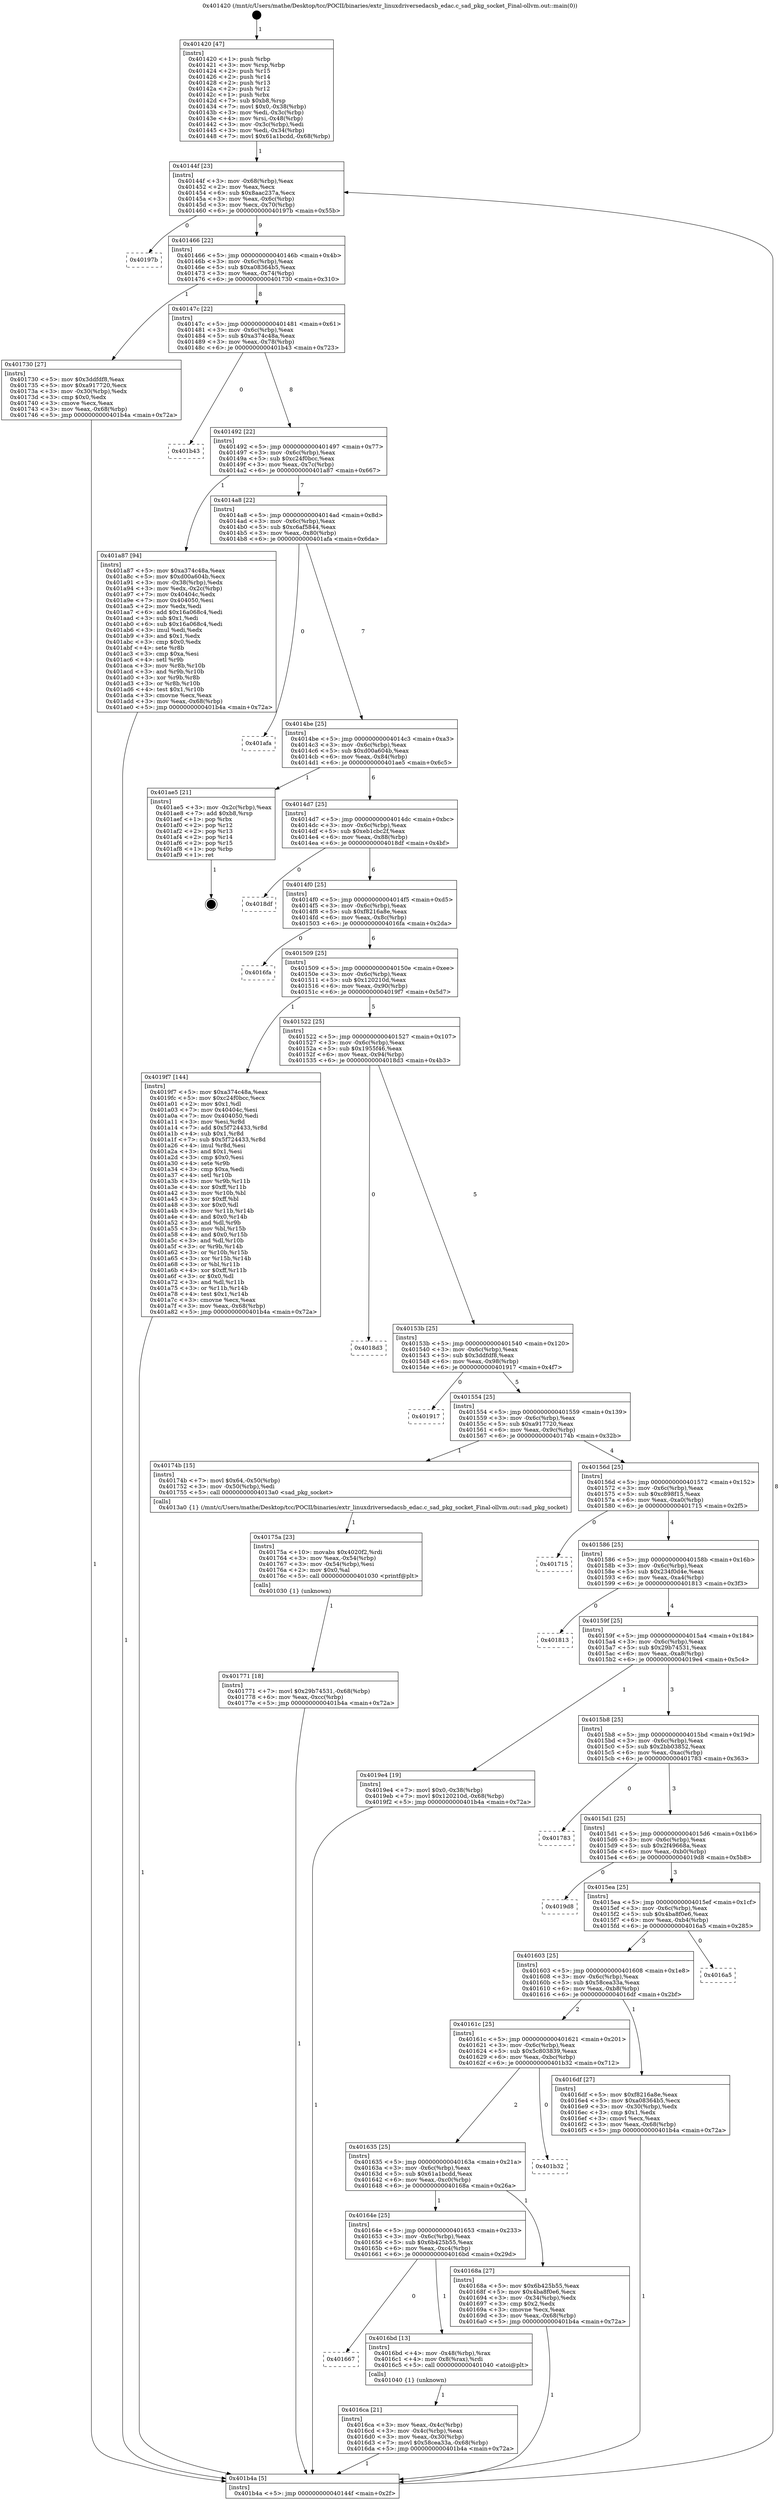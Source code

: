 digraph "0x401420" {
  label = "0x401420 (/mnt/c/Users/mathe/Desktop/tcc/POCII/binaries/extr_linuxdriversedacsb_edac.c_sad_pkg_socket_Final-ollvm.out::main(0))"
  labelloc = "t"
  node[shape=record]

  Entry [label="",width=0.3,height=0.3,shape=circle,fillcolor=black,style=filled]
  "0x40144f" [label="{
     0x40144f [23]\l
     | [instrs]\l
     &nbsp;&nbsp;0x40144f \<+3\>: mov -0x68(%rbp),%eax\l
     &nbsp;&nbsp;0x401452 \<+2\>: mov %eax,%ecx\l
     &nbsp;&nbsp;0x401454 \<+6\>: sub $0x8aac237a,%ecx\l
     &nbsp;&nbsp;0x40145a \<+3\>: mov %eax,-0x6c(%rbp)\l
     &nbsp;&nbsp;0x40145d \<+3\>: mov %ecx,-0x70(%rbp)\l
     &nbsp;&nbsp;0x401460 \<+6\>: je 000000000040197b \<main+0x55b\>\l
  }"]
  "0x40197b" [label="{
     0x40197b\l
  }", style=dashed]
  "0x401466" [label="{
     0x401466 [22]\l
     | [instrs]\l
     &nbsp;&nbsp;0x401466 \<+5\>: jmp 000000000040146b \<main+0x4b\>\l
     &nbsp;&nbsp;0x40146b \<+3\>: mov -0x6c(%rbp),%eax\l
     &nbsp;&nbsp;0x40146e \<+5\>: sub $0xa08364b5,%eax\l
     &nbsp;&nbsp;0x401473 \<+3\>: mov %eax,-0x74(%rbp)\l
     &nbsp;&nbsp;0x401476 \<+6\>: je 0000000000401730 \<main+0x310\>\l
  }"]
  Exit [label="",width=0.3,height=0.3,shape=circle,fillcolor=black,style=filled,peripheries=2]
  "0x401730" [label="{
     0x401730 [27]\l
     | [instrs]\l
     &nbsp;&nbsp;0x401730 \<+5\>: mov $0x3ddfdf8,%eax\l
     &nbsp;&nbsp;0x401735 \<+5\>: mov $0xa917720,%ecx\l
     &nbsp;&nbsp;0x40173a \<+3\>: mov -0x30(%rbp),%edx\l
     &nbsp;&nbsp;0x40173d \<+3\>: cmp $0x0,%edx\l
     &nbsp;&nbsp;0x401740 \<+3\>: cmove %ecx,%eax\l
     &nbsp;&nbsp;0x401743 \<+3\>: mov %eax,-0x68(%rbp)\l
     &nbsp;&nbsp;0x401746 \<+5\>: jmp 0000000000401b4a \<main+0x72a\>\l
  }"]
  "0x40147c" [label="{
     0x40147c [22]\l
     | [instrs]\l
     &nbsp;&nbsp;0x40147c \<+5\>: jmp 0000000000401481 \<main+0x61\>\l
     &nbsp;&nbsp;0x401481 \<+3\>: mov -0x6c(%rbp),%eax\l
     &nbsp;&nbsp;0x401484 \<+5\>: sub $0xa374c48a,%eax\l
     &nbsp;&nbsp;0x401489 \<+3\>: mov %eax,-0x78(%rbp)\l
     &nbsp;&nbsp;0x40148c \<+6\>: je 0000000000401b43 \<main+0x723\>\l
  }"]
  "0x401771" [label="{
     0x401771 [18]\l
     | [instrs]\l
     &nbsp;&nbsp;0x401771 \<+7\>: movl $0x29b74531,-0x68(%rbp)\l
     &nbsp;&nbsp;0x401778 \<+6\>: mov %eax,-0xcc(%rbp)\l
     &nbsp;&nbsp;0x40177e \<+5\>: jmp 0000000000401b4a \<main+0x72a\>\l
  }"]
  "0x401b43" [label="{
     0x401b43\l
  }", style=dashed]
  "0x401492" [label="{
     0x401492 [22]\l
     | [instrs]\l
     &nbsp;&nbsp;0x401492 \<+5\>: jmp 0000000000401497 \<main+0x77\>\l
     &nbsp;&nbsp;0x401497 \<+3\>: mov -0x6c(%rbp),%eax\l
     &nbsp;&nbsp;0x40149a \<+5\>: sub $0xc24f0bcc,%eax\l
     &nbsp;&nbsp;0x40149f \<+3\>: mov %eax,-0x7c(%rbp)\l
     &nbsp;&nbsp;0x4014a2 \<+6\>: je 0000000000401a87 \<main+0x667\>\l
  }"]
  "0x40175a" [label="{
     0x40175a [23]\l
     | [instrs]\l
     &nbsp;&nbsp;0x40175a \<+10\>: movabs $0x4020f2,%rdi\l
     &nbsp;&nbsp;0x401764 \<+3\>: mov %eax,-0x54(%rbp)\l
     &nbsp;&nbsp;0x401767 \<+3\>: mov -0x54(%rbp),%esi\l
     &nbsp;&nbsp;0x40176a \<+2\>: mov $0x0,%al\l
     &nbsp;&nbsp;0x40176c \<+5\>: call 0000000000401030 \<printf@plt\>\l
     | [calls]\l
     &nbsp;&nbsp;0x401030 \{1\} (unknown)\l
  }"]
  "0x401a87" [label="{
     0x401a87 [94]\l
     | [instrs]\l
     &nbsp;&nbsp;0x401a87 \<+5\>: mov $0xa374c48a,%eax\l
     &nbsp;&nbsp;0x401a8c \<+5\>: mov $0xd00a604b,%ecx\l
     &nbsp;&nbsp;0x401a91 \<+3\>: mov -0x38(%rbp),%edx\l
     &nbsp;&nbsp;0x401a94 \<+3\>: mov %edx,-0x2c(%rbp)\l
     &nbsp;&nbsp;0x401a97 \<+7\>: mov 0x40404c,%edx\l
     &nbsp;&nbsp;0x401a9e \<+7\>: mov 0x404050,%esi\l
     &nbsp;&nbsp;0x401aa5 \<+2\>: mov %edx,%edi\l
     &nbsp;&nbsp;0x401aa7 \<+6\>: add $0x16a068c4,%edi\l
     &nbsp;&nbsp;0x401aad \<+3\>: sub $0x1,%edi\l
     &nbsp;&nbsp;0x401ab0 \<+6\>: sub $0x16a068c4,%edi\l
     &nbsp;&nbsp;0x401ab6 \<+3\>: imul %edi,%edx\l
     &nbsp;&nbsp;0x401ab9 \<+3\>: and $0x1,%edx\l
     &nbsp;&nbsp;0x401abc \<+3\>: cmp $0x0,%edx\l
     &nbsp;&nbsp;0x401abf \<+4\>: sete %r8b\l
     &nbsp;&nbsp;0x401ac3 \<+3\>: cmp $0xa,%esi\l
     &nbsp;&nbsp;0x401ac6 \<+4\>: setl %r9b\l
     &nbsp;&nbsp;0x401aca \<+3\>: mov %r8b,%r10b\l
     &nbsp;&nbsp;0x401acd \<+3\>: and %r9b,%r10b\l
     &nbsp;&nbsp;0x401ad0 \<+3\>: xor %r9b,%r8b\l
     &nbsp;&nbsp;0x401ad3 \<+3\>: or %r8b,%r10b\l
     &nbsp;&nbsp;0x401ad6 \<+4\>: test $0x1,%r10b\l
     &nbsp;&nbsp;0x401ada \<+3\>: cmovne %ecx,%eax\l
     &nbsp;&nbsp;0x401add \<+3\>: mov %eax,-0x68(%rbp)\l
     &nbsp;&nbsp;0x401ae0 \<+5\>: jmp 0000000000401b4a \<main+0x72a\>\l
  }"]
  "0x4014a8" [label="{
     0x4014a8 [22]\l
     | [instrs]\l
     &nbsp;&nbsp;0x4014a8 \<+5\>: jmp 00000000004014ad \<main+0x8d\>\l
     &nbsp;&nbsp;0x4014ad \<+3\>: mov -0x6c(%rbp),%eax\l
     &nbsp;&nbsp;0x4014b0 \<+5\>: sub $0xc6af5844,%eax\l
     &nbsp;&nbsp;0x4014b5 \<+3\>: mov %eax,-0x80(%rbp)\l
     &nbsp;&nbsp;0x4014b8 \<+6\>: je 0000000000401afa \<main+0x6da\>\l
  }"]
  "0x4016ca" [label="{
     0x4016ca [21]\l
     | [instrs]\l
     &nbsp;&nbsp;0x4016ca \<+3\>: mov %eax,-0x4c(%rbp)\l
     &nbsp;&nbsp;0x4016cd \<+3\>: mov -0x4c(%rbp),%eax\l
     &nbsp;&nbsp;0x4016d0 \<+3\>: mov %eax,-0x30(%rbp)\l
     &nbsp;&nbsp;0x4016d3 \<+7\>: movl $0x58cea33a,-0x68(%rbp)\l
     &nbsp;&nbsp;0x4016da \<+5\>: jmp 0000000000401b4a \<main+0x72a\>\l
  }"]
  "0x401afa" [label="{
     0x401afa\l
  }", style=dashed]
  "0x4014be" [label="{
     0x4014be [25]\l
     | [instrs]\l
     &nbsp;&nbsp;0x4014be \<+5\>: jmp 00000000004014c3 \<main+0xa3\>\l
     &nbsp;&nbsp;0x4014c3 \<+3\>: mov -0x6c(%rbp),%eax\l
     &nbsp;&nbsp;0x4014c6 \<+5\>: sub $0xd00a604b,%eax\l
     &nbsp;&nbsp;0x4014cb \<+6\>: mov %eax,-0x84(%rbp)\l
     &nbsp;&nbsp;0x4014d1 \<+6\>: je 0000000000401ae5 \<main+0x6c5\>\l
  }"]
  "0x401667" [label="{
     0x401667\l
  }", style=dashed]
  "0x401ae5" [label="{
     0x401ae5 [21]\l
     | [instrs]\l
     &nbsp;&nbsp;0x401ae5 \<+3\>: mov -0x2c(%rbp),%eax\l
     &nbsp;&nbsp;0x401ae8 \<+7\>: add $0xb8,%rsp\l
     &nbsp;&nbsp;0x401aef \<+1\>: pop %rbx\l
     &nbsp;&nbsp;0x401af0 \<+2\>: pop %r12\l
     &nbsp;&nbsp;0x401af2 \<+2\>: pop %r13\l
     &nbsp;&nbsp;0x401af4 \<+2\>: pop %r14\l
     &nbsp;&nbsp;0x401af6 \<+2\>: pop %r15\l
     &nbsp;&nbsp;0x401af8 \<+1\>: pop %rbp\l
     &nbsp;&nbsp;0x401af9 \<+1\>: ret\l
  }"]
  "0x4014d7" [label="{
     0x4014d7 [25]\l
     | [instrs]\l
     &nbsp;&nbsp;0x4014d7 \<+5\>: jmp 00000000004014dc \<main+0xbc\>\l
     &nbsp;&nbsp;0x4014dc \<+3\>: mov -0x6c(%rbp),%eax\l
     &nbsp;&nbsp;0x4014df \<+5\>: sub $0xeb1cbc2f,%eax\l
     &nbsp;&nbsp;0x4014e4 \<+6\>: mov %eax,-0x88(%rbp)\l
     &nbsp;&nbsp;0x4014ea \<+6\>: je 00000000004018df \<main+0x4bf\>\l
  }"]
  "0x4016bd" [label="{
     0x4016bd [13]\l
     | [instrs]\l
     &nbsp;&nbsp;0x4016bd \<+4\>: mov -0x48(%rbp),%rax\l
     &nbsp;&nbsp;0x4016c1 \<+4\>: mov 0x8(%rax),%rdi\l
     &nbsp;&nbsp;0x4016c5 \<+5\>: call 0000000000401040 \<atoi@plt\>\l
     | [calls]\l
     &nbsp;&nbsp;0x401040 \{1\} (unknown)\l
  }"]
  "0x4018df" [label="{
     0x4018df\l
  }", style=dashed]
  "0x4014f0" [label="{
     0x4014f0 [25]\l
     | [instrs]\l
     &nbsp;&nbsp;0x4014f0 \<+5\>: jmp 00000000004014f5 \<main+0xd5\>\l
     &nbsp;&nbsp;0x4014f5 \<+3\>: mov -0x6c(%rbp),%eax\l
     &nbsp;&nbsp;0x4014f8 \<+5\>: sub $0xf8216a8e,%eax\l
     &nbsp;&nbsp;0x4014fd \<+6\>: mov %eax,-0x8c(%rbp)\l
     &nbsp;&nbsp;0x401503 \<+6\>: je 00000000004016fa \<main+0x2da\>\l
  }"]
  "0x401420" [label="{
     0x401420 [47]\l
     | [instrs]\l
     &nbsp;&nbsp;0x401420 \<+1\>: push %rbp\l
     &nbsp;&nbsp;0x401421 \<+3\>: mov %rsp,%rbp\l
     &nbsp;&nbsp;0x401424 \<+2\>: push %r15\l
     &nbsp;&nbsp;0x401426 \<+2\>: push %r14\l
     &nbsp;&nbsp;0x401428 \<+2\>: push %r13\l
     &nbsp;&nbsp;0x40142a \<+2\>: push %r12\l
     &nbsp;&nbsp;0x40142c \<+1\>: push %rbx\l
     &nbsp;&nbsp;0x40142d \<+7\>: sub $0xb8,%rsp\l
     &nbsp;&nbsp;0x401434 \<+7\>: movl $0x0,-0x38(%rbp)\l
     &nbsp;&nbsp;0x40143b \<+3\>: mov %edi,-0x3c(%rbp)\l
     &nbsp;&nbsp;0x40143e \<+4\>: mov %rsi,-0x48(%rbp)\l
     &nbsp;&nbsp;0x401442 \<+3\>: mov -0x3c(%rbp),%edi\l
     &nbsp;&nbsp;0x401445 \<+3\>: mov %edi,-0x34(%rbp)\l
     &nbsp;&nbsp;0x401448 \<+7\>: movl $0x61a1bcdd,-0x68(%rbp)\l
  }"]
  "0x4016fa" [label="{
     0x4016fa\l
  }", style=dashed]
  "0x401509" [label="{
     0x401509 [25]\l
     | [instrs]\l
     &nbsp;&nbsp;0x401509 \<+5\>: jmp 000000000040150e \<main+0xee\>\l
     &nbsp;&nbsp;0x40150e \<+3\>: mov -0x6c(%rbp),%eax\l
     &nbsp;&nbsp;0x401511 \<+5\>: sub $0x120210d,%eax\l
     &nbsp;&nbsp;0x401516 \<+6\>: mov %eax,-0x90(%rbp)\l
     &nbsp;&nbsp;0x40151c \<+6\>: je 00000000004019f7 \<main+0x5d7\>\l
  }"]
  "0x401b4a" [label="{
     0x401b4a [5]\l
     | [instrs]\l
     &nbsp;&nbsp;0x401b4a \<+5\>: jmp 000000000040144f \<main+0x2f\>\l
  }"]
  "0x4019f7" [label="{
     0x4019f7 [144]\l
     | [instrs]\l
     &nbsp;&nbsp;0x4019f7 \<+5\>: mov $0xa374c48a,%eax\l
     &nbsp;&nbsp;0x4019fc \<+5\>: mov $0xc24f0bcc,%ecx\l
     &nbsp;&nbsp;0x401a01 \<+2\>: mov $0x1,%dl\l
     &nbsp;&nbsp;0x401a03 \<+7\>: mov 0x40404c,%esi\l
     &nbsp;&nbsp;0x401a0a \<+7\>: mov 0x404050,%edi\l
     &nbsp;&nbsp;0x401a11 \<+3\>: mov %esi,%r8d\l
     &nbsp;&nbsp;0x401a14 \<+7\>: add $0x5f724433,%r8d\l
     &nbsp;&nbsp;0x401a1b \<+4\>: sub $0x1,%r8d\l
     &nbsp;&nbsp;0x401a1f \<+7\>: sub $0x5f724433,%r8d\l
     &nbsp;&nbsp;0x401a26 \<+4\>: imul %r8d,%esi\l
     &nbsp;&nbsp;0x401a2a \<+3\>: and $0x1,%esi\l
     &nbsp;&nbsp;0x401a2d \<+3\>: cmp $0x0,%esi\l
     &nbsp;&nbsp;0x401a30 \<+4\>: sete %r9b\l
     &nbsp;&nbsp;0x401a34 \<+3\>: cmp $0xa,%edi\l
     &nbsp;&nbsp;0x401a37 \<+4\>: setl %r10b\l
     &nbsp;&nbsp;0x401a3b \<+3\>: mov %r9b,%r11b\l
     &nbsp;&nbsp;0x401a3e \<+4\>: xor $0xff,%r11b\l
     &nbsp;&nbsp;0x401a42 \<+3\>: mov %r10b,%bl\l
     &nbsp;&nbsp;0x401a45 \<+3\>: xor $0xff,%bl\l
     &nbsp;&nbsp;0x401a48 \<+3\>: xor $0x0,%dl\l
     &nbsp;&nbsp;0x401a4b \<+3\>: mov %r11b,%r14b\l
     &nbsp;&nbsp;0x401a4e \<+4\>: and $0x0,%r14b\l
     &nbsp;&nbsp;0x401a52 \<+3\>: and %dl,%r9b\l
     &nbsp;&nbsp;0x401a55 \<+3\>: mov %bl,%r15b\l
     &nbsp;&nbsp;0x401a58 \<+4\>: and $0x0,%r15b\l
     &nbsp;&nbsp;0x401a5c \<+3\>: and %dl,%r10b\l
     &nbsp;&nbsp;0x401a5f \<+3\>: or %r9b,%r14b\l
     &nbsp;&nbsp;0x401a62 \<+3\>: or %r10b,%r15b\l
     &nbsp;&nbsp;0x401a65 \<+3\>: xor %r15b,%r14b\l
     &nbsp;&nbsp;0x401a68 \<+3\>: or %bl,%r11b\l
     &nbsp;&nbsp;0x401a6b \<+4\>: xor $0xff,%r11b\l
     &nbsp;&nbsp;0x401a6f \<+3\>: or $0x0,%dl\l
     &nbsp;&nbsp;0x401a72 \<+3\>: and %dl,%r11b\l
     &nbsp;&nbsp;0x401a75 \<+3\>: or %r11b,%r14b\l
     &nbsp;&nbsp;0x401a78 \<+4\>: test $0x1,%r14b\l
     &nbsp;&nbsp;0x401a7c \<+3\>: cmovne %ecx,%eax\l
     &nbsp;&nbsp;0x401a7f \<+3\>: mov %eax,-0x68(%rbp)\l
     &nbsp;&nbsp;0x401a82 \<+5\>: jmp 0000000000401b4a \<main+0x72a\>\l
  }"]
  "0x401522" [label="{
     0x401522 [25]\l
     | [instrs]\l
     &nbsp;&nbsp;0x401522 \<+5\>: jmp 0000000000401527 \<main+0x107\>\l
     &nbsp;&nbsp;0x401527 \<+3\>: mov -0x6c(%rbp),%eax\l
     &nbsp;&nbsp;0x40152a \<+5\>: sub $0x1955f46,%eax\l
     &nbsp;&nbsp;0x40152f \<+6\>: mov %eax,-0x94(%rbp)\l
     &nbsp;&nbsp;0x401535 \<+6\>: je 00000000004018d3 \<main+0x4b3\>\l
  }"]
  "0x40164e" [label="{
     0x40164e [25]\l
     | [instrs]\l
     &nbsp;&nbsp;0x40164e \<+5\>: jmp 0000000000401653 \<main+0x233\>\l
     &nbsp;&nbsp;0x401653 \<+3\>: mov -0x6c(%rbp),%eax\l
     &nbsp;&nbsp;0x401656 \<+5\>: sub $0x6b425b55,%eax\l
     &nbsp;&nbsp;0x40165b \<+6\>: mov %eax,-0xc4(%rbp)\l
     &nbsp;&nbsp;0x401661 \<+6\>: je 00000000004016bd \<main+0x29d\>\l
  }"]
  "0x4018d3" [label="{
     0x4018d3\l
  }", style=dashed]
  "0x40153b" [label="{
     0x40153b [25]\l
     | [instrs]\l
     &nbsp;&nbsp;0x40153b \<+5\>: jmp 0000000000401540 \<main+0x120\>\l
     &nbsp;&nbsp;0x401540 \<+3\>: mov -0x6c(%rbp),%eax\l
     &nbsp;&nbsp;0x401543 \<+5\>: sub $0x3ddfdf8,%eax\l
     &nbsp;&nbsp;0x401548 \<+6\>: mov %eax,-0x98(%rbp)\l
     &nbsp;&nbsp;0x40154e \<+6\>: je 0000000000401917 \<main+0x4f7\>\l
  }"]
  "0x40168a" [label="{
     0x40168a [27]\l
     | [instrs]\l
     &nbsp;&nbsp;0x40168a \<+5\>: mov $0x6b425b55,%eax\l
     &nbsp;&nbsp;0x40168f \<+5\>: mov $0x4ba8f0e6,%ecx\l
     &nbsp;&nbsp;0x401694 \<+3\>: mov -0x34(%rbp),%edx\l
     &nbsp;&nbsp;0x401697 \<+3\>: cmp $0x2,%edx\l
     &nbsp;&nbsp;0x40169a \<+3\>: cmovne %ecx,%eax\l
     &nbsp;&nbsp;0x40169d \<+3\>: mov %eax,-0x68(%rbp)\l
     &nbsp;&nbsp;0x4016a0 \<+5\>: jmp 0000000000401b4a \<main+0x72a\>\l
  }"]
  "0x401917" [label="{
     0x401917\l
  }", style=dashed]
  "0x401554" [label="{
     0x401554 [25]\l
     | [instrs]\l
     &nbsp;&nbsp;0x401554 \<+5\>: jmp 0000000000401559 \<main+0x139\>\l
     &nbsp;&nbsp;0x401559 \<+3\>: mov -0x6c(%rbp),%eax\l
     &nbsp;&nbsp;0x40155c \<+5\>: sub $0xa917720,%eax\l
     &nbsp;&nbsp;0x401561 \<+6\>: mov %eax,-0x9c(%rbp)\l
     &nbsp;&nbsp;0x401567 \<+6\>: je 000000000040174b \<main+0x32b\>\l
  }"]
  "0x401635" [label="{
     0x401635 [25]\l
     | [instrs]\l
     &nbsp;&nbsp;0x401635 \<+5\>: jmp 000000000040163a \<main+0x21a\>\l
     &nbsp;&nbsp;0x40163a \<+3\>: mov -0x6c(%rbp),%eax\l
     &nbsp;&nbsp;0x40163d \<+5\>: sub $0x61a1bcdd,%eax\l
     &nbsp;&nbsp;0x401642 \<+6\>: mov %eax,-0xc0(%rbp)\l
     &nbsp;&nbsp;0x401648 \<+6\>: je 000000000040168a \<main+0x26a\>\l
  }"]
  "0x40174b" [label="{
     0x40174b [15]\l
     | [instrs]\l
     &nbsp;&nbsp;0x40174b \<+7\>: movl $0x64,-0x50(%rbp)\l
     &nbsp;&nbsp;0x401752 \<+3\>: mov -0x50(%rbp),%edi\l
     &nbsp;&nbsp;0x401755 \<+5\>: call 00000000004013a0 \<sad_pkg_socket\>\l
     | [calls]\l
     &nbsp;&nbsp;0x4013a0 \{1\} (/mnt/c/Users/mathe/Desktop/tcc/POCII/binaries/extr_linuxdriversedacsb_edac.c_sad_pkg_socket_Final-ollvm.out::sad_pkg_socket)\l
  }"]
  "0x40156d" [label="{
     0x40156d [25]\l
     | [instrs]\l
     &nbsp;&nbsp;0x40156d \<+5\>: jmp 0000000000401572 \<main+0x152\>\l
     &nbsp;&nbsp;0x401572 \<+3\>: mov -0x6c(%rbp),%eax\l
     &nbsp;&nbsp;0x401575 \<+5\>: sub $0xc898f15,%eax\l
     &nbsp;&nbsp;0x40157a \<+6\>: mov %eax,-0xa0(%rbp)\l
     &nbsp;&nbsp;0x401580 \<+6\>: je 0000000000401715 \<main+0x2f5\>\l
  }"]
  "0x401b32" [label="{
     0x401b32\l
  }", style=dashed]
  "0x401715" [label="{
     0x401715\l
  }", style=dashed]
  "0x401586" [label="{
     0x401586 [25]\l
     | [instrs]\l
     &nbsp;&nbsp;0x401586 \<+5\>: jmp 000000000040158b \<main+0x16b\>\l
     &nbsp;&nbsp;0x40158b \<+3\>: mov -0x6c(%rbp),%eax\l
     &nbsp;&nbsp;0x40158e \<+5\>: sub $0x234f0d4e,%eax\l
     &nbsp;&nbsp;0x401593 \<+6\>: mov %eax,-0xa4(%rbp)\l
     &nbsp;&nbsp;0x401599 \<+6\>: je 0000000000401813 \<main+0x3f3\>\l
  }"]
  "0x40161c" [label="{
     0x40161c [25]\l
     | [instrs]\l
     &nbsp;&nbsp;0x40161c \<+5\>: jmp 0000000000401621 \<main+0x201\>\l
     &nbsp;&nbsp;0x401621 \<+3\>: mov -0x6c(%rbp),%eax\l
     &nbsp;&nbsp;0x401624 \<+5\>: sub $0x5c803839,%eax\l
     &nbsp;&nbsp;0x401629 \<+6\>: mov %eax,-0xbc(%rbp)\l
     &nbsp;&nbsp;0x40162f \<+6\>: je 0000000000401b32 \<main+0x712\>\l
  }"]
  "0x401813" [label="{
     0x401813\l
  }", style=dashed]
  "0x40159f" [label="{
     0x40159f [25]\l
     | [instrs]\l
     &nbsp;&nbsp;0x40159f \<+5\>: jmp 00000000004015a4 \<main+0x184\>\l
     &nbsp;&nbsp;0x4015a4 \<+3\>: mov -0x6c(%rbp),%eax\l
     &nbsp;&nbsp;0x4015a7 \<+5\>: sub $0x29b74531,%eax\l
     &nbsp;&nbsp;0x4015ac \<+6\>: mov %eax,-0xa8(%rbp)\l
     &nbsp;&nbsp;0x4015b2 \<+6\>: je 00000000004019e4 \<main+0x5c4\>\l
  }"]
  "0x4016df" [label="{
     0x4016df [27]\l
     | [instrs]\l
     &nbsp;&nbsp;0x4016df \<+5\>: mov $0xf8216a8e,%eax\l
     &nbsp;&nbsp;0x4016e4 \<+5\>: mov $0xa08364b5,%ecx\l
     &nbsp;&nbsp;0x4016e9 \<+3\>: mov -0x30(%rbp),%edx\l
     &nbsp;&nbsp;0x4016ec \<+3\>: cmp $0x1,%edx\l
     &nbsp;&nbsp;0x4016ef \<+3\>: cmovl %ecx,%eax\l
     &nbsp;&nbsp;0x4016f2 \<+3\>: mov %eax,-0x68(%rbp)\l
     &nbsp;&nbsp;0x4016f5 \<+5\>: jmp 0000000000401b4a \<main+0x72a\>\l
  }"]
  "0x4019e4" [label="{
     0x4019e4 [19]\l
     | [instrs]\l
     &nbsp;&nbsp;0x4019e4 \<+7\>: movl $0x0,-0x38(%rbp)\l
     &nbsp;&nbsp;0x4019eb \<+7\>: movl $0x120210d,-0x68(%rbp)\l
     &nbsp;&nbsp;0x4019f2 \<+5\>: jmp 0000000000401b4a \<main+0x72a\>\l
  }"]
  "0x4015b8" [label="{
     0x4015b8 [25]\l
     | [instrs]\l
     &nbsp;&nbsp;0x4015b8 \<+5\>: jmp 00000000004015bd \<main+0x19d\>\l
     &nbsp;&nbsp;0x4015bd \<+3\>: mov -0x6c(%rbp),%eax\l
     &nbsp;&nbsp;0x4015c0 \<+5\>: sub $0x2bb03852,%eax\l
     &nbsp;&nbsp;0x4015c5 \<+6\>: mov %eax,-0xac(%rbp)\l
     &nbsp;&nbsp;0x4015cb \<+6\>: je 0000000000401783 \<main+0x363\>\l
  }"]
  "0x401603" [label="{
     0x401603 [25]\l
     | [instrs]\l
     &nbsp;&nbsp;0x401603 \<+5\>: jmp 0000000000401608 \<main+0x1e8\>\l
     &nbsp;&nbsp;0x401608 \<+3\>: mov -0x6c(%rbp),%eax\l
     &nbsp;&nbsp;0x40160b \<+5\>: sub $0x58cea33a,%eax\l
     &nbsp;&nbsp;0x401610 \<+6\>: mov %eax,-0xb8(%rbp)\l
     &nbsp;&nbsp;0x401616 \<+6\>: je 00000000004016df \<main+0x2bf\>\l
  }"]
  "0x401783" [label="{
     0x401783\l
  }", style=dashed]
  "0x4015d1" [label="{
     0x4015d1 [25]\l
     | [instrs]\l
     &nbsp;&nbsp;0x4015d1 \<+5\>: jmp 00000000004015d6 \<main+0x1b6\>\l
     &nbsp;&nbsp;0x4015d6 \<+3\>: mov -0x6c(%rbp),%eax\l
     &nbsp;&nbsp;0x4015d9 \<+5\>: sub $0x2f49668a,%eax\l
     &nbsp;&nbsp;0x4015de \<+6\>: mov %eax,-0xb0(%rbp)\l
     &nbsp;&nbsp;0x4015e4 \<+6\>: je 00000000004019d8 \<main+0x5b8\>\l
  }"]
  "0x4016a5" [label="{
     0x4016a5\l
  }", style=dashed]
  "0x4019d8" [label="{
     0x4019d8\l
  }", style=dashed]
  "0x4015ea" [label="{
     0x4015ea [25]\l
     | [instrs]\l
     &nbsp;&nbsp;0x4015ea \<+5\>: jmp 00000000004015ef \<main+0x1cf\>\l
     &nbsp;&nbsp;0x4015ef \<+3\>: mov -0x6c(%rbp),%eax\l
     &nbsp;&nbsp;0x4015f2 \<+5\>: sub $0x4ba8f0e6,%eax\l
     &nbsp;&nbsp;0x4015f7 \<+6\>: mov %eax,-0xb4(%rbp)\l
     &nbsp;&nbsp;0x4015fd \<+6\>: je 00000000004016a5 \<main+0x285\>\l
  }"]
  Entry -> "0x401420" [label=" 1"]
  "0x40144f" -> "0x40197b" [label=" 0"]
  "0x40144f" -> "0x401466" [label=" 9"]
  "0x401ae5" -> Exit [label=" 1"]
  "0x401466" -> "0x401730" [label=" 1"]
  "0x401466" -> "0x40147c" [label=" 8"]
  "0x401a87" -> "0x401b4a" [label=" 1"]
  "0x40147c" -> "0x401b43" [label=" 0"]
  "0x40147c" -> "0x401492" [label=" 8"]
  "0x4019f7" -> "0x401b4a" [label=" 1"]
  "0x401492" -> "0x401a87" [label=" 1"]
  "0x401492" -> "0x4014a8" [label=" 7"]
  "0x4019e4" -> "0x401b4a" [label=" 1"]
  "0x4014a8" -> "0x401afa" [label=" 0"]
  "0x4014a8" -> "0x4014be" [label=" 7"]
  "0x401771" -> "0x401b4a" [label=" 1"]
  "0x4014be" -> "0x401ae5" [label=" 1"]
  "0x4014be" -> "0x4014d7" [label=" 6"]
  "0x40175a" -> "0x401771" [label=" 1"]
  "0x4014d7" -> "0x4018df" [label=" 0"]
  "0x4014d7" -> "0x4014f0" [label=" 6"]
  "0x40174b" -> "0x40175a" [label=" 1"]
  "0x4014f0" -> "0x4016fa" [label=" 0"]
  "0x4014f0" -> "0x401509" [label=" 6"]
  "0x4016df" -> "0x401b4a" [label=" 1"]
  "0x401509" -> "0x4019f7" [label=" 1"]
  "0x401509" -> "0x401522" [label=" 5"]
  "0x4016ca" -> "0x401b4a" [label=" 1"]
  "0x401522" -> "0x4018d3" [label=" 0"]
  "0x401522" -> "0x40153b" [label=" 5"]
  "0x4016bd" -> "0x4016ca" [label=" 1"]
  "0x40153b" -> "0x401917" [label=" 0"]
  "0x40153b" -> "0x401554" [label=" 5"]
  "0x40164e" -> "0x401667" [label=" 0"]
  "0x401554" -> "0x40174b" [label=" 1"]
  "0x401554" -> "0x40156d" [label=" 4"]
  "0x401730" -> "0x401b4a" [label=" 1"]
  "0x40156d" -> "0x401715" [label=" 0"]
  "0x40156d" -> "0x401586" [label=" 4"]
  "0x401b4a" -> "0x40144f" [label=" 8"]
  "0x401586" -> "0x401813" [label=" 0"]
  "0x401586" -> "0x40159f" [label=" 4"]
  "0x40168a" -> "0x401b4a" [label=" 1"]
  "0x40159f" -> "0x4019e4" [label=" 1"]
  "0x40159f" -> "0x4015b8" [label=" 3"]
  "0x401635" -> "0x40164e" [label=" 1"]
  "0x4015b8" -> "0x401783" [label=" 0"]
  "0x4015b8" -> "0x4015d1" [label=" 3"]
  "0x40164e" -> "0x4016bd" [label=" 1"]
  "0x4015d1" -> "0x4019d8" [label=" 0"]
  "0x4015d1" -> "0x4015ea" [label=" 3"]
  "0x40161c" -> "0x401635" [label=" 2"]
  "0x4015ea" -> "0x4016a5" [label=" 0"]
  "0x4015ea" -> "0x401603" [label=" 3"]
  "0x401635" -> "0x40168a" [label=" 1"]
  "0x401603" -> "0x4016df" [label=" 1"]
  "0x401603" -> "0x40161c" [label=" 2"]
  "0x401420" -> "0x40144f" [label=" 1"]
  "0x40161c" -> "0x401b32" [label=" 0"]
}
